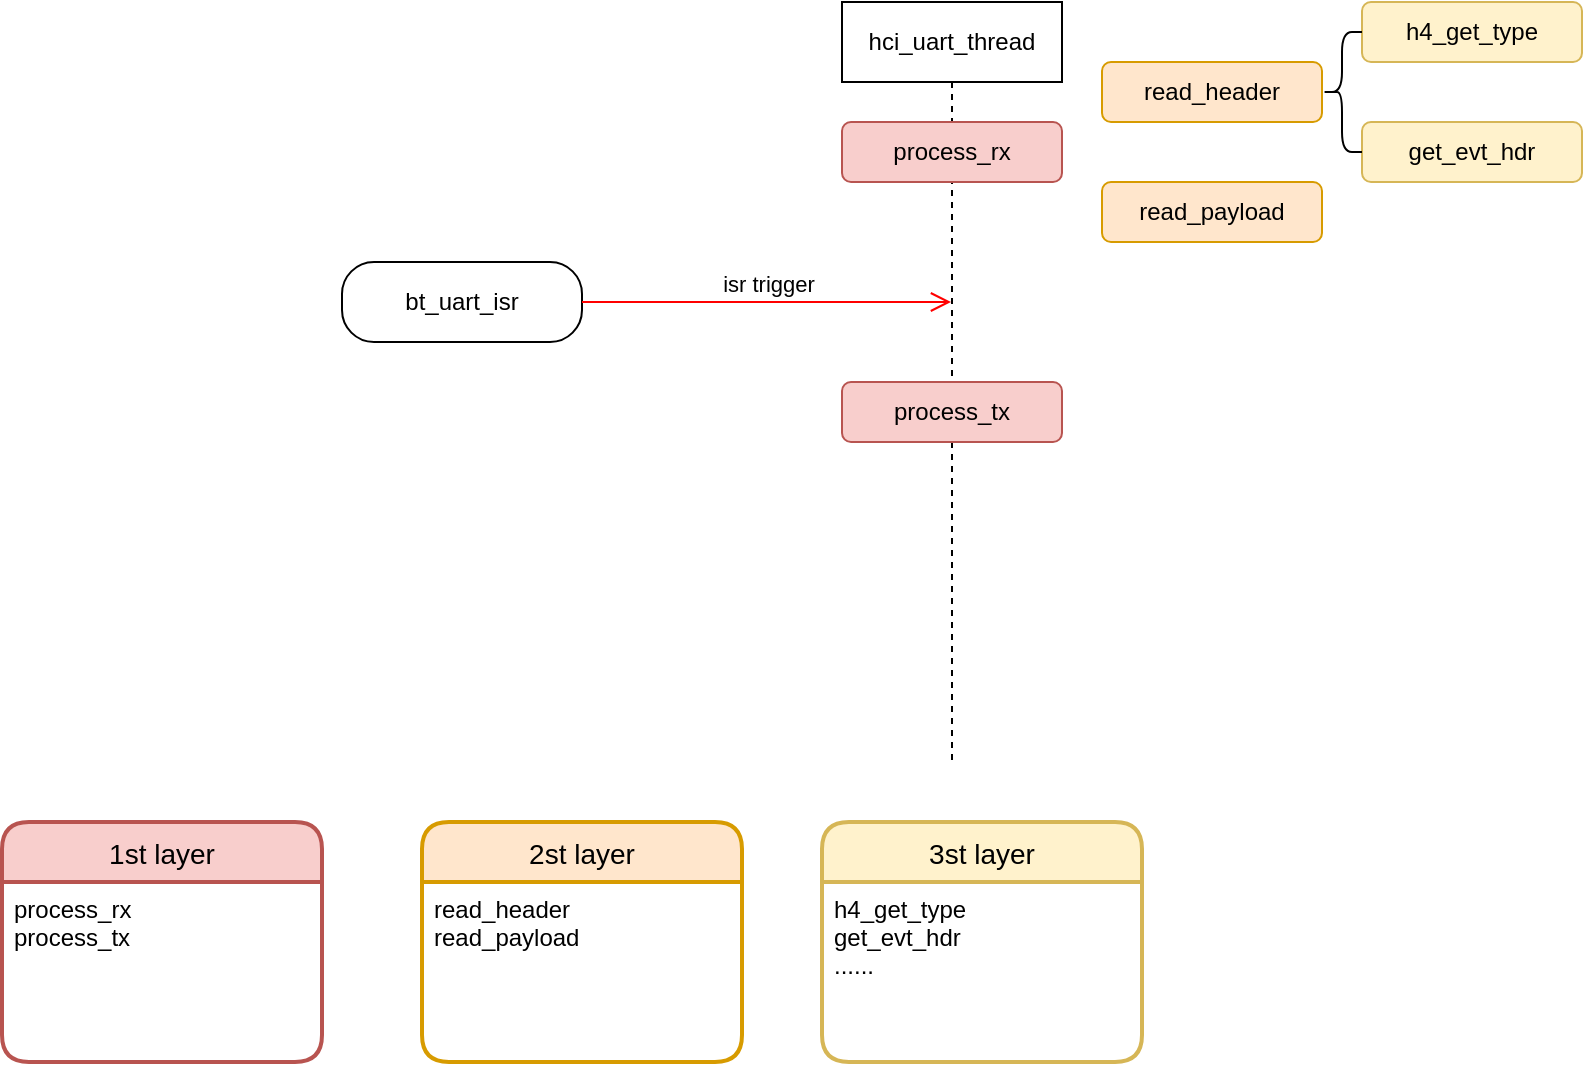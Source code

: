<mxfile version="20.8.1" type="github"><diagram id="nbkbJwbfGIUXgIYEi4R6" name="第 1 页"><mxGraphModel dx="1196" dy="668" grid="1" gridSize="10" guides="1" tooltips="1" connect="1" arrows="1" fold="1" page="1" pageScale="1" pageWidth="827" pageHeight="1169" math="0" shadow="0"><root><mxCell id="0"/><mxCell id="1" parent="0"/><mxCell id="rDG2e7MH0CGyO9aV1cPu-1" value="hci_uart_thread" style="shape=umlLifeline;perimeter=lifelinePerimeter;whiteSpace=wrap;html=1;container=1;collapsible=0;recursiveResize=0;outlineConnect=0;" vertex="1" parent="1"><mxGeometry x="530" y="50" width="110" height="380" as="geometry"/></mxCell><mxCell id="rDG2e7MH0CGyO9aV1cPu-14" value="process_rx" style="rounded=1;whiteSpace=wrap;html=1;fillColor=#f8cecc;strokeColor=#b85450;" vertex="1" parent="rDG2e7MH0CGyO9aV1cPu-1"><mxGeometry y="60" width="110" height="30" as="geometry"/></mxCell><mxCell id="rDG2e7MH0CGyO9aV1cPu-15" value="process_tx" style="rounded=1;whiteSpace=wrap;html=1;fillColor=#f8cecc;strokeColor=#b85450;" vertex="1" parent="rDG2e7MH0CGyO9aV1cPu-1"><mxGeometry y="190" width="110" height="30" as="geometry"/></mxCell><mxCell id="rDG2e7MH0CGyO9aV1cPu-3" value="bt_uart_isr" style="rounded=1;whiteSpace=wrap;html=1;arcSize=40;" vertex="1" parent="1"><mxGeometry x="280" y="180" width="120" height="40" as="geometry"/></mxCell><mxCell id="rDG2e7MH0CGyO9aV1cPu-4" value="isr trigger" style="edgeStyle=orthogonalEdgeStyle;html=1;verticalAlign=bottom;endArrow=open;endSize=8;strokeColor=#ff0000;rounded=0;" edge="1" source="rDG2e7MH0CGyO9aV1cPu-3" parent="1" target="rDG2e7MH0CGyO9aV1cPu-1"><mxGeometry relative="1" as="geometry"><mxPoint x="270" y="230" as="targetPoint"/><Array as="points"><mxPoint x="520" y="200"/><mxPoint x="520" y="200"/></Array></mxGeometry></mxCell><mxCell id="rDG2e7MH0CGyO9aV1cPu-5" value="1st layer" style="swimlane;childLayout=stackLayout;horizontal=1;startSize=30;horizontalStack=0;rounded=1;fontSize=14;fontStyle=0;strokeWidth=2;resizeParent=0;resizeLast=1;shadow=0;dashed=0;align=center;fillColor=#f8cecc;strokeColor=#b85450;" vertex="1" parent="1"><mxGeometry x="110" y="460" width="160" height="120" as="geometry"/></mxCell><mxCell id="rDG2e7MH0CGyO9aV1cPu-6" value="process_rx&#10;process_tx" style="align=left;strokeColor=none;fillColor=none;spacingLeft=4;fontSize=12;verticalAlign=top;resizable=0;rotatable=0;part=1;" vertex="1" parent="rDG2e7MH0CGyO9aV1cPu-5"><mxGeometry y="30" width="160" height="90" as="geometry"/></mxCell><mxCell id="rDG2e7MH0CGyO9aV1cPu-9" value="3st layer" style="swimlane;childLayout=stackLayout;horizontal=1;startSize=30;horizontalStack=0;rounded=1;fontSize=14;fontStyle=0;strokeWidth=2;resizeParent=0;resizeLast=1;shadow=0;dashed=0;align=center;fillColor=#fff2cc;strokeColor=#d6b656;" vertex="1" parent="1"><mxGeometry x="520" y="460" width="160" height="120" as="geometry"/></mxCell><mxCell id="rDG2e7MH0CGyO9aV1cPu-10" value="h4_get_type&#10;get_evt_hdr&#10;......" style="align=left;strokeColor=none;fillColor=none;spacingLeft=4;fontSize=12;verticalAlign=top;resizable=0;rotatable=0;part=1;" vertex="1" parent="rDG2e7MH0CGyO9aV1cPu-9"><mxGeometry y="30" width="160" height="90" as="geometry"/></mxCell><mxCell id="rDG2e7MH0CGyO9aV1cPu-11" value="2st layer" style="swimlane;childLayout=stackLayout;horizontal=1;startSize=30;horizontalStack=0;rounded=1;fontSize=14;fontStyle=0;strokeWidth=2;resizeParent=0;resizeLast=1;shadow=0;dashed=0;align=center;fillColor=#ffe6cc;strokeColor=#d79b00;" vertex="1" parent="1"><mxGeometry x="320" y="460" width="160" height="120" as="geometry"/></mxCell><mxCell id="rDG2e7MH0CGyO9aV1cPu-12" value="read_header&#10;read_payload&#10;" style="align=left;strokeColor=none;fillColor=none;spacingLeft=4;fontSize=12;verticalAlign=top;resizable=0;rotatable=0;part=1;" vertex="1" parent="rDG2e7MH0CGyO9aV1cPu-11"><mxGeometry y="30" width="160" height="90" as="geometry"/></mxCell><mxCell id="rDG2e7MH0CGyO9aV1cPu-17" value="&lt;span style=&quot;text-align: left;&quot;&gt;read_header&lt;/span&gt;" style="rounded=1;whiteSpace=wrap;html=1;fillColor=#ffe6cc;strokeColor=#d79b00;" vertex="1" parent="1"><mxGeometry x="660" y="80" width="110" height="30" as="geometry"/></mxCell><mxCell id="rDG2e7MH0CGyO9aV1cPu-19" value="&lt;span style=&quot;text-align: left;&quot;&gt;read_payload&lt;/span&gt;" style="rounded=1;whiteSpace=wrap;html=1;fillColor=#ffe6cc;strokeColor=#d79b00;" vertex="1" parent="1"><mxGeometry x="660" y="140" width="110" height="30" as="geometry"/></mxCell><mxCell id="rDG2e7MH0CGyO9aV1cPu-21" value="&lt;span style=&quot;text-align: left;&quot;&gt;h4_get_type&lt;/span&gt;" style="rounded=1;whiteSpace=wrap;html=1;fillColor=#fff2cc;strokeColor=#d6b656;" vertex="1" parent="1"><mxGeometry x="790" y="50" width="110" height="30" as="geometry"/></mxCell><mxCell id="rDG2e7MH0CGyO9aV1cPu-22" value="&lt;span style=&quot;text-align: left;&quot;&gt;get_evt_hdr&lt;/span&gt;" style="rounded=1;whiteSpace=wrap;html=1;fillColor=#fff2cc;strokeColor=#d6b656;" vertex="1" parent="1"><mxGeometry x="790" y="110" width="110" height="30" as="geometry"/></mxCell><mxCell id="rDG2e7MH0CGyO9aV1cPu-24" value="" style="shape=curlyBracket;whiteSpace=wrap;html=1;rounded=1;labelPosition=left;verticalLabelPosition=middle;align=right;verticalAlign=middle;fillColor=#FFFFF3;" vertex="1" parent="1"><mxGeometry x="770" y="65" width="20" height="60" as="geometry"/></mxCell></root></mxGraphModel></diagram></mxfile>